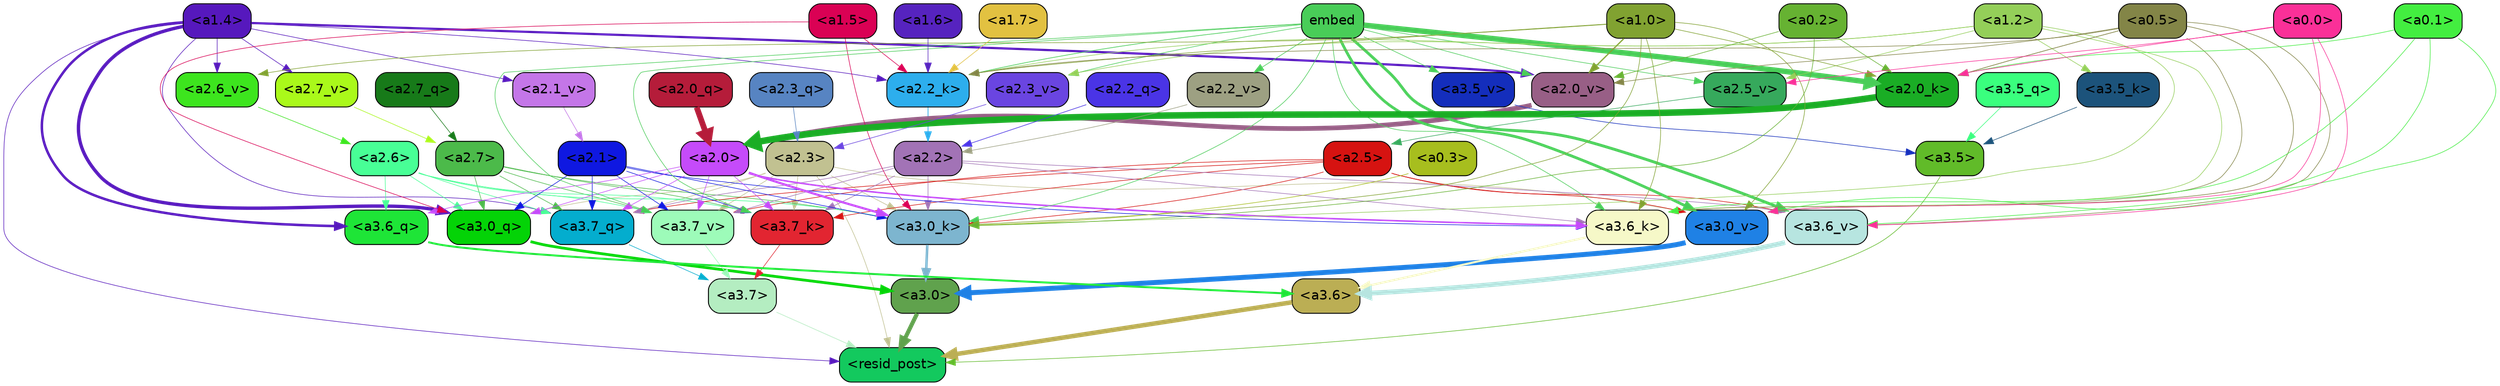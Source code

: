 strict digraph "" {
	graph [bgcolor=transparent,
		layout=dot,
		overlap=false,
		splines=true
	];
	"<a3.7>"	[color=black,
		fillcolor="#b4edc1",
		fontname=Helvetica,
		shape=box,
		style="filled, rounded"];
	"<resid_post>"	[color=black,
		fillcolor="#13c95e",
		fontname=Helvetica,
		shape=box,
		style="filled, rounded"];
	"<a3.7>" -> "<resid_post>"	[color="#b4edc1",
		penwidth=0.6];
	"<a3.6>"	[color=black,
		fillcolor="#bbae54",
		fontname=Helvetica,
		shape=box,
		style="filled, rounded"];
	"<a3.6>" -> "<resid_post>"	[color="#bbae54",
		penwidth=4.6696330308914185];
	"<a3.5>"	[color=black,
		fillcolor="#61bb29",
		fontname=Helvetica,
		shape=box,
		style="filled, rounded"];
	"<a3.5>" -> "<resid_post>"	[color="#61bb29",
		penwidth=0.6];
	"<a3.0>"	[color=black,
		fillcolor="#60a24d",
		fontname=Helvetica,
		shape=box,
		style="filled, rounded"];
	"<a3.0>" -> "<resid_post>"	[color="#60a24d",
		penwidth=4.282557368278503];
	"<a2.3>"	[color=black,
		fillcolor="#c1c191",
		fontname=Helvetica,
		shape=box,
		style="filled, rounded"];
	"<a2.3>" -> "<resid_post>"	[color="#c1c191",
		penwidth=0.6];
	"<a3.7_q>"	[color=black,
		fillcolor="#04adce",
		fontname=Helvetica,
		shape=box,
		style="filled, rounded"];
	"<a2.3>" -> "<a3.7_q>"	[color="#c1c191",
		penwidth=0.6];
	"<a3.0_q>"	[color=black,
		fillcolor="#04d307",
		fontname=Helvetica,
		shape=box,
		style="filled, rounded"];
	"<a2.3>" -> "<a3.0_q>"	[color="#c1c191",
		penwidth=0.6];
	"<a3.7_k>"	[color=black,
		fillcolor="#e22531",
		fontname=Helvetica,
		shape=box,
		style="filled, rounded"];
	"<a2.3>" -> "<a3.7_k>"	[color="#c1c191",
		penwidth=0.6];
	"<a3.0_k>"	[color=black,
		fillcolor="#7db5cf",
		fontname=Helvetica,
		shape=box,
		style="filled, rounded"];
	"<a2.3>" -> "<a3.0_k>"	[color="#c1c191",
		penwidth=0.6];
	"<a3.7_v>"	[color=black,
		fillcolor="#9dfbb9",
		fontname=Helvetica,
		shape=box,
		style="filled, rounded"];
	"<a2.3>" -> "<a3.7_v>"	[color="#c1c191",
		penwidth=0.6];
	"<a3.0_v>"	[color=black,
		fillcolor="#1f81e5",
		fontname=Helvetica,
		shape=box,
		style="filled, rounded"];
	"<a2.3>" -> "<a3.0_v>"	[color="#c1c191",
		penwidth=0.6];
	"<a1.4>"	[color=black,
		fillcolor="#5618bd",
		fontname=Helvetica,
		shape=box,
		style="filled, rounded"];
	"<a1.4>" -> "<resid_post>"	[color="#5618bd",
		penwidth=0.6];
	"<a1.4>" -> "<a3.7_q>"	[color="#5618bd",
		penwidth=0.6];
	"<a3.6_q>"	[color=black,
		fillcolor="#1ee537",
		fontname=Helvetica,
		shape=box,
		style="filled, rounded"];
	"<a1.4>" -> "<a3.6_q>"	[color="#5618bd",
		penwidth=2.6073555648326874];
	"<a1.4>" -> "<a3.0_q>"	[color="#5618bd",
		penwidth=3.4971605762839317];
	"<a2.2_k>"	[color=black,
		fillcolor="#2daeed",
		fontname=Helvetica,
		shape=box,
		style="filled, rounded"];
	"<a1.4>" -> "<a2.2_k>"	[color="#5618bd",
		penwidth=0.6];
	"<a2.7_v>"	[color=black,
		fillcolor="#aaf91a",
		fontname=Helvetica,
		shape=box,
		style="filled, rounded"];
	"<a1.4>" -> "<a2.7_v>"	[color="#5618bd",
		penwidth=0.6];
	"<a2.6_v>"	[color=black,
		fillcolor="#3de51e",
		fontname=Helvetica,
		shape=box,
		style="filled, rounded"];
	"<a1.4>" -> "<a2.6_v>"	[color="#5618bd",
		penwidth=0.6];
	"<a2.1_v>"	[color=black,
		fillcolor="#c476e8",
		fontname=Helvetica,
		shape=box,
		style="filled, rounded"];
	"<a1.4>" -> "<a2.1_v>"	[color="#5618bd",
		penwidth=0.6];
	"<a2.0_v>"	[color=black,
		fillcolor="#985f86",
		fontname=Helvetica,
		shape=box,
		style="filled, rounded"];
	"<a1.4>" -> "<a2.0_v>"	[color="#5618bd",
		penwidth=2.268670678138733];
	"<a3.7_q>" -> "<a3.7>"	[color="#04adce",
		penwidth=0.6];
	"<a3.6_q>" -> "<a3.6>"	[color="#1ee537",
		penwidth=2.03758105635643];
	"<a3.5_q>"	[color=black,
		fillcolor="#3aff7e",
		fontname=Helvetica,
		shape=box,
		style="filled, rounded"];
	"<a3.5_q>" -> "<a3.5>"	[color="#3aff7e",
		penwidth=0.6];
	"<a3.0_q>" -> "<a3.0>"	[color="#04d307",
		penwidth=2.8638100624084473];
	"<a3.7_k>" -> "<a3.7>"	[color="#e22531",
		penwidth=0.6];
	"<a3.6_k>"	[color=black,
		fillcolor="#f6f8c8",
		fontname=Helvetica,
		shape=box,
		style="filled, rounded"];
	"<a3.6_k>" -> "<a3.6>"	[color="#f6f8c8",
		penwidth=2.174198240041733];
	"<a3.5_k>"	[color=black,
		fillcolor="#1c537b",
		fontname=Helvetica,
		shape=box,
		style="filled, rounded"];
	"<a3.5_k>" -> "<a3.5>"	[color="#1c537b",
		penwidth=0.6];
	"<a3.0_k>" -> "<a3.0>"	[color="#7db5cf",
		penwidth=2.6274144649505615];
	"<a3.7_v>" -> "<a3.7>"	[color="#9dfbb9",
		penwidth=0.6];
	"<a3.6_v>"	[color=black,
		fillcolor="#b7e5e0",
		fontname=Helvetica,
		shape=box,
		style="filled, rounded"];
	"<a3.6_v>" -> "<a3.6>"	[color="#b7e5e0",
		penwidth=5.002329230308533];
	"<a3.5_v>"	[color=black,
		fillcolor="#142ebc",
		fontname=Helvetica,
		shape=box,
		style="filled, rounded"];
	"<a3.5_v>" -> "<a3.5>"	[color="#142ebc",
		penwidth=0.6];
	"<a3.0_v>" -> "<a3.0>"	[color="#1f81e5",
		penwidth=5.188832879066467];
	"<a2.7>"	[color=black,
		fillcolor="#4cba4a",
		fontname=Helvetica,
		shape=box,
		style="filled, rounded"];
	"<a2.7>" -> "<a3.7_q>"	[color="#4cba4a",
		penwidth=0.6];
	"<a2.7>" -> "<a3.0_q>"	[color="#4cba4a",
		penwidth=0.6];
	"<a2.7>" -> "<a3.7_k>"	[color="#4cba4a",
		penwidth=0.6];
	"<a2.7>" -> "<a3.0_k>"	[color="#4cba4a",
		penwidth=0.6];
	"<a2.7>" -> "<a3.7_v>"	[color="#4cba4a",
		penwidth=0.6];
	"<a2.6>"	[color=black,
		fillcolor="#48ff96",
		fontname=Helvetica,
		shape=box,
		style="filled, rounded"];
	"<a2.6>" -> "<a3.7_q>"	[color="#48ff96",
		penwidth=0.6];
	"<a2.6>" -> "<a3.6_q>"	[color="#48ff96",
		penwidth=0.6];
	"<a2.6>" -> "<a3.0_q>"	[color="#48ff96",
		penwidth=0.6];
	"<a2.6>" -> "<a3.7_k>"	[color="#48ff96",
		penwidth=0.6];
	"<a2.6>" -> "<a3.0_k>"	[color="#48ff96",
		penwidth=0.6];
	"<a2.6>" -> "<a3.7_v>"	[color="#48ff96",
		penwidth=0.6];
	"<a2.5>"	[color=black,
		fillcolor="#d61311",
		fontname=Helvetica,
		shape=box,
		style="filled, rounded"];
	"<a2.5>" -> "<a3.7_q>"	[color="#d61311",
		penwidth=0.6];
	"<a2.5>" -> "<a3.7_k>"	[color="#d61311",
		penwidth=0.6];
	"<a2.5>" -> "<a3.0_k>"	[color="#d61311",
		penwidth=0.6];
	"<a2.5>" -> "<a3.7_v>"	[color="#d61311",
		penwidth=0.6];
	"<a2.5>" -> "<a3.6_v>"	[color="#d61311",
		penwidth=0.6];
	"<a2.5>" -> "<a3.0_v>"	[color="#d61311",
		penwidth=0.6];
	"<a2.2>"	[color=black,
		fillcolor="#a273b6",
		fontname=Helvetica,
		shape=box,
		style="filled, rounded"];
	"<a2.2>" -> "<a3.7_q>"	[color="#a273b6",
		penwidth=0.6];
	"<a2.2>" -> "<a3.7_k>"	[color="#a273b6",
		penwidth=0.6];
	"<a2.2>" -> "<a3.6_k>"	[color="#a273b6",
		penwidth=0.6];
	"<a2.2>" -> "<a3.0_k>"	[color="#a273b6",
		penwidth=0.6];
	"<a2.2>" -> "<a3.7_v>"	[color="#a273b6",
		penwidth=0.6];
	"<a2.2>" -> "<a3.6_v>"	[color="#a273b6",
		penwidth=0.6];
	"<a2.1>"	[color=black,
		fillcolor="#0f18e1",
		fontname=Helvetica,
		shape=box,
		style="filled, rounded"];
	"<a2.1>" -> "<a3.7_q>"	[color="#0f18e1",
		penwidth=0.6];
	"<a2.1>" -> "<a3.0_q>"	[color="#0f18e1",
		penwidth=0.6];
	"<a2.1>" -> "<a3.7_k>"	[color="#0f18e1",
		penwidth=0.6];
	"<a2.1>" -> "<a3.6_k>"	[color="#0f18e1",
		penwidth=0.6];
	"<a2.1>" -> "<a3.0_k>"	[color="#0f18e1",
		penwidth=0.6];
	"<a2.1>" -> "<a3.7_v>"	[color="#0f18e1",
		penwidth=0.6];
	"<a2.0>"	[color=black,
		fillcolor="#c54bfa",
		fontname=Helvetica,
		shape=box,
		style="filled, rounded"];
	"<a2.0>" -> "<a3.7_q>"	[color="#c54bfa",
		penwidth=0.6];
	"<a2.0>" -> "<a3.6_q>"	[color="#c54bfa",
		penwidth=0.6];
	"<a2.0>" -> "<a3.0_q>"	[color="#c54bfa",
		penwidth=0.6];
	"<a2.0>" -> "<a3.7_k>"	[color="#c54bfa",
		penwidth=0.6];
	"<a2.0>" -> "<a3.6_k>"	[color="#c54bfa",
		penwidth=1.5568191409111023];
	"<a2.0>" -> "<a3.0_k>"	[color="#c54bfa",
		penwidth=2.270527422428131];
	"<a2.0>" -> "<a3.7_v>"	[color="#c54bfa",
		penwidth=0.6];
	"<a1.5>"	[color=black,
		fillcolor="#da0154",
		fontname=Helvetica,
		shape=box,
		style="filled, rounded"];
	"<a1.5>" -> "<a3.0_q>"	[color="#da0154",
		penwidth=0.6];
	"<a1.5>" -> "<a3.0_k>"	[color="#da0154",
		penwidth=0.6];
	"<a1.5>" -> "<a2.2_k>"	[color="#da0154",
		penwidth=0.6];
	embed	[color=black,
		fillcolor="#49cd58",
		fontname=Helvetica,
		shape=box,
		style="filled, rounded"];
	embed -> "<a3.7_k>"	[color="#49cd58",
		penwidth=0.6];
	embed -> "<a3.6_k>"	[color="#49cd58",
		penwidth=0.6];
	embed -> "<a3.0_k>"	[color="#49cd58",
		penwidth=0.6];
	embed -> "<a3.7_v>"	[color="#49cd58",
		penwidth=0.6];
	embed -> "<a3.6_v>"	[color="#49cd58",
		penwidth=2.9588699340820312];
	embed -> "<a3.5_v>"	[color="#49cd58",
		penwidth=0.6];
	embed -> "<a3.0_v>"	[color="#49cd58",
		penwidth=2.8686431646347046];
	embed -> "<a2.2_k>"	[color="#49cd58",
		penwidth=0.67606520652771];
	"<a2.0_k>"	[color=black,
		fillcolor="#1aad25",
		fontname=Helvetica,
		shape=box,
		style="filled, rounded"];
	embed -> "<a2.0_k>"	[color="#49cd58",
		penwidth=5.615107178688049];
	"<a2.5_v>"	[color=black,
		fillcolor="#36a95c",
		fontname=Helvetica,
		shape=box,
		style="filled, rounded"];
	embed -> "<a2.5_v>"	[color="#49cd58",
		penwidth=0.6];
	"<a2.3_v>"	[color=black,
		fillcolor="#6a45e1",
		fontname=Helvetica,
		shape=box,
		style="filled, rounded"];
	embed -> "<a2.3_v>"	[color="#49cd58",
		penwidth=0.6];
	"<a2.2_v>"	[color=black,
		fillcolor="#9da082",
		fontname=Helvetica,
		shape=box,
		style="filled, rounded"];
	embed -> "<a2.2_v>"	[color="#49cd58",
		penwidth=0.6];
	embed -> "<a2.0_v>"	[color="#49cd58",
		penwidth=0.6];
	"<a1.2>"	[color=black,
		fillcolor="#94cf59",
		fontname=Helvetica,
		shape=box,
		style="filled, rounded"];
	"<a1.2>" -> "<a3.6_k>"	[color="#94cf59",
		penwidth=0.6];
	"<a1.2>" -> "<a3.5_k>"	[color="#94cf59",
		penwidth=0.6];
	"<a1.2>" -> "<a3.0_k>"	[color="#94cf59",
		penwidth=0.6];
	"<a1.2>" -> "<a2.2_k>"	[color="#94cf59",
		penwidth=0.6];
	"<a1.2>" -> "<a2.5_v>"	[color="#94cf59",
		penwidth=0.6];
	"<a1.2>" -> "<a2.3_v>"	[color="#94cf59",
		penwidth=0.6];
	"<a1.0>"	[color=black,
		fillcolor="#81a231",
		fontname=Helvetica,
		shape=box,
		style="filled, rounded"];
	"<a1.0>" -> "<a3.6_k>"	[color="#81a231",
		penwidth=0.6];
	"<a1.0>" -> "<a3.0_k>"	[color="#81a231",
		penwidth=0.6];
	"<a1.0>" -> "<a3.0_v>"	[color="#81a231",
		penwidth=0.6];
	"<a1.0>" -> "<a2.2_k>"	[color="#81a231",
		penwidth=0.6];
	"<a1.0>" -> "<a2.0_k>"	[color="#81a231",
		penwidth=0.6];
	"<a1.0>" -> "<a2.6_v>"	[color="#81a231",
		penwidth=0.6];
	"<a1.0>" -> "<a2.0_v>"	[color="#81a231",
		penwidth=1.27996826171875];
	"<a0.5>"	[color=black,
		fillcolor="#838547",
		fontname=Helvetica,
		shape=box,
		style="filled, rounded"];
	"<a0.5>" -> "<a3.6_k>"	[color="#838547",
		penwidth=0.6];
	"<a0.5>" -> "<a3.6_v>"	[color="#838547",
		penwidth=0.6];
	"<a0.5>" -> "<a3.0_v>"	[color="#838547",
		penwidth=0.6421224474906921];
	"<a0.5>" -> "<a2.2_k>"	[color="#838547",
		penwidth=0.6];
	"<a0.5>" -> "<a2.0_k>"	[color="#838547",
		penwidth=0.7151575088500977];
	"<a0.5>" -> "<a2.0_v>"	[color="#838547",
		penwidth=0.6];
	"<a0.1>"	[color=black,
		fillcolor="#43ee40",
		fontname=Helvetica,
		shape=box,
		style="filled, rounded"];
	"<a0.1>" -> "<a3.6_k>"	[color="#43ee40",
		penwidth=0.6];
	"<a0.1>" -> "<a3.6_v>"	[color="#43ee40",
		penwidth=0.6];
	"<a0.1>" -> "<a3.0_v>"	[color="#43ee40",
		penwidth=0.6];
	"<a0.1>" -> "<a2.0_k>"	[color="#43ee40",
		penwidth=0.6];
	"<a0.3>"	[color=black,
		fillcolor="#a7be1e",
		fontname=Helvetica,
		shape=box,
		style="filled, rounded"];
	"<a0.3>" -> "<a3.0_k>"	[color="#a7be1e",
		penwidth=0.6];
	"<a0.2>"	[color=black,
		fillcolor="#66b232",
		fontname=Helvetica,
		shape=box,
		style="filled, rounded"];
	"<a0.2>" -> "<a3.0_k>"	[color="#66b232",
		penwidth=0.6];
	"<a0.2>" -> "<a2.0_k>"	[color="#66b232",
		penwidth=0.6];
	"<a0.2>" -> "<a2.0_v>"	[color="#66b232",
		penwidth=0.6];
	"<a0.0>"	[color=black,
		fillcolor="#fa3098",
		fontname=Helvetica,
		shape=box,
		style="filled, rounded"];
	"<a0.0>" -> "<a3.6_v>"	[color="#fa3098",
		penwidth=0.6];
	"<a0.0>" -> "<a3.0_v>"	[color="#fa3098",
		penwidth=0.6];
	"<a0.0>" -> "<a2.0_k>"	[color="#fa3098",
		penwidth=0.6];
	"<a0.0>" -> "<a2.5_v>"	[color="#fa3098",
		penwidth=0.6];
	"<a2.7_q>"	[color=black,
		fillcolor="#177a19",
		fontname=Helvetica,
		shape=box,
		style="filled, rounded"];
	"<a2.7_q>" -> "<a2.7>"	[color="#177a19",
		penwidth=0.6];
	"<a2.3_q>"	[color=black,
		fillcolor="#5784c2",
		fontname=Helvetica,
		shape=box,
		style="filled, rounded"];
	"<a2.3_q>" -> "<a2.3>"	[color="#5784c2",
		penwidth=0.6];
	"<a2.2_q>"	[color=black,
		fillcolor="#4a34e6",
		fontname=Helvetica,
		shape=box,
		style="filled, rounded"];
	"<a2.2_q>" -> "<a2.2>"	[color="#4a34e6",
		penwidth=0.6340763568878174];
	"<a2.0_q>"	[color=black,
		fillcolor="#b51c3a",
		fontname=Helvetica,
		shape=box,
		style="filled, rounded"];
	"<a2.0_q>" -> "<a2.0>"	[color="#b51c3a",
		penwidth=6.0160088539123535];
	"<a2.2_k>" -> "<a2.2>"	[color="#2daeed",
		penwidth=0.7764816284179688];
	"<a2.0_k>" -> "<a2.0>"	[color="#1aad25",
		penwidth=6.773025274276733];
	"<a2.7_v>" -> "<a2.7>"	[color="#aaf91a",
		penwidth=0.6];
	"<a2.6_v>" -> "<a2.6>"	[color="#3de51e",
		penwidth=0.6];
	"<a2.5_v>" -> "<a2.5>"	[color="#36a95c",
		penwidth=0.6];
	"<a2.3_v>" -> "<a2.3>"	[color="#6a45e1",
		penwidth=0.6];
	"<a2.2_v>" -> "<a2.2>"	[color="#9da082",
		penwidth=0.6];
	"<a2.1_v>" -> "<a2.1>"	[color="#c476e8",
		penwidth=0.6];
	"<a2.0_v>" -> "<a2.0>"	[color="#985f86",
		penwidth=4.906715989112854];
	"<a1.7>"	[color=black,
		fillcolor="#e2c141",
		fontname=Helvetica,
		shape=box,
		style="filled, rounded"];
	"<a1.7>" -> "<a2.2_k>"	[color="#e2c141",
		penwidth=0.6];
	"<a1.6>"	[color=black,
		fillcolor="#5623bf",
		fontname=Helvetica,
		shape=box,
		style="filled, rounded"];
	"<a1.6>" -> "<a2.2_k>"	[color="#5623bf",
		penwidth=0.6];
}
